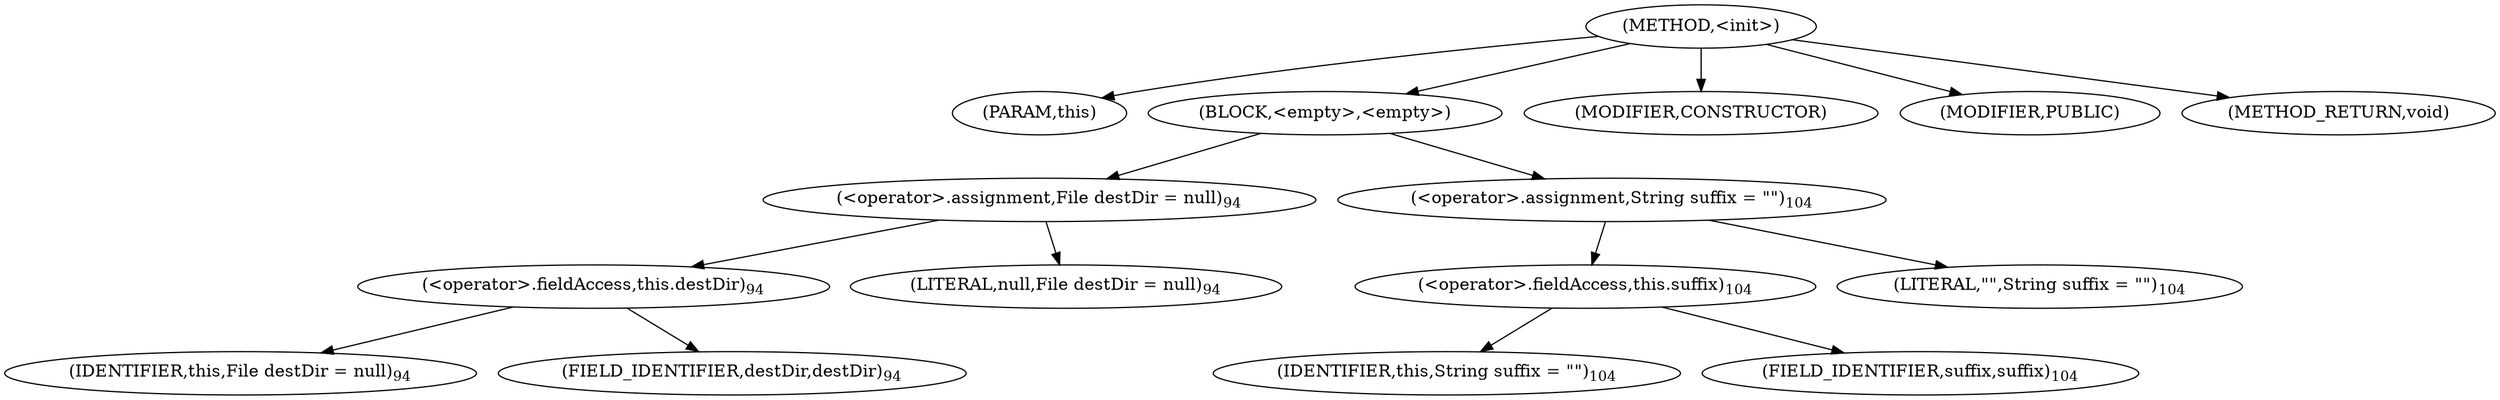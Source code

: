 digraph "&lt;init&gt;" {  
"136" [label = <(METHOD,&lt;init&gt;)> ]
"137" [label = <(PARAM,this)> ]
"138" [label = <(BLOCK,&lt;empty&gt;,&lt;empty&gt;)> ]
"139" [label = <(&lt;operator&gt;.assignment,File destDir = null)<SUB>94</SUB>> ]
"140" [label = <(&lt;operator&gt;.fieldAccess,this.destDir)<SUB>94</SUB>> ]
"141" [label = <(IDENTIFIER,this,File destDir = null)<SUB>94</SUB>> ]
"142" [label = <(FIELD_IDENTIFIER,destDir,destDir)<SUB>94</SUB>> ]
"143" [label = <(LITERAL,null,File destDir = null)<SUB>94</SUB>> ]
"144" [label = <(&lt;operator&gt;.assignment,String suffix = &quot;&quot;)<SUB>104</SUB>> ]
"145" [label = <(&lt;operator&gt;.fieldAccess,this.suffix)<SUB>104</SUB>> ]
"146" [label = <(IDENTIFIER,this,String suffix = &quot;&quot;)<SUB>104</SUB>> ]
"147" [label = <(FIELD_IDENTIFIER,suffix,suffix)<SUB>104</SUB>> ]
"148" [label = <(LITERAL,&quot;&quot;,String suffix = &quot;&quot;)<SUB>104</SUB>> ]
"149" [label = <(MODIFIER,CONSTRUCTOR)> ]
"150" [label = <(MODIFIER,PUBLIC)> ]
"151" [label = <(METHOD_RETURN,void)> ]
  "136" -> "137" 
  "136" -> "138" 
  "136" -> "149" 
  "136" -> "150" 
  "136" -> "151" 
  "138" -> "139" 
  "138" -> "144" 
  "139" -> "140" 
  "139" -> "143" 
  "140" -> "141" 
  "140" -> "142" 
  "144" -> "145" 
  "144" -> "148" 
  "145" -> "146" 
  "145" -> "147" 
}
